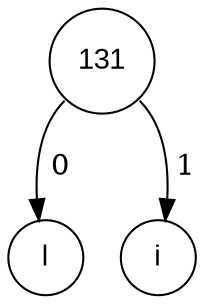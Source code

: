 digraph POT_test {
node [fontname="Arial", shape="circle", width=0.5];
131 [label = "131"]
108 [label = "l"]
105 [label = "i"]
131:sw -> 108 [label = " 0"]
131:se -> 105 [label = " 1"]
}
